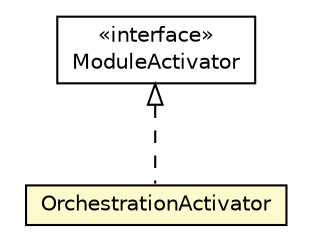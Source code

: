 #!/usr/local/bin/dot
#
# Class diagram 
# Generated by UMLGraph version R5_6-24-gf6e263 (http://www.umlgraph.org/)
#

digraph G {
	edge [fontname="Helvetica",fontsize=10,labelfontname="Helvetica",labelfontsize=10];
	node [fontname="Helvetica",fontsize=10,shape=plaintext];
	nodesep=0.25;
	ranksep=0.5;
	// org.universAAL.middleware.container.ModuleActivator
	c6129095 [label=<<table title="org.universAAL.middleware.container.ModuleActivator" border="0" cellborder="1" cellspacing="0" cellpadding="2" port="p" href="../middleware/container/ModuleActivator.html">
		<tr><td><table border="0" cellspacing="0" cellpadding="1">
<tr><td align="center" balign="center"> &#171;interface&#187; </td></tr>
<tr><td align="center" balign="center"> ModuleActivator </td></tr>
		</table></td></tr>
		</table>>, URL="../middleware/container/ModuleActivator.html", fontname="Helvetica", fontcolor="black", fontsize=10.0];
	// org.universAAL.ontology.OrchestrationActivator
	c6129609 [label=<<table title="org.universAAL.ontology.OrchestrationActivator" border="0" cellborder="1" cellspacing="0" cellpadding="2" port="p" bgcolor="lemonChiffon" href="./OrchestrationActivator.html">
		<tr><td><table border="0" cellspacing="0" cellpadding="1">
<tr><td align="center" balign="center"> OrchestrationActivator </td></tr>
		</table></td></tr>
		</table>>, URL="./OrchestrationActivator.html", fontname="Helvetica", fontcolor="black", fontsize=10.0];
	//org.universAAL.ontology.OrchestrationActivator implements org.universAAL.middleware.container.ModuleActivator
	c6129095:p -> c6129609:p [dir=back,arrowtail=empty,style=dashed];
}

